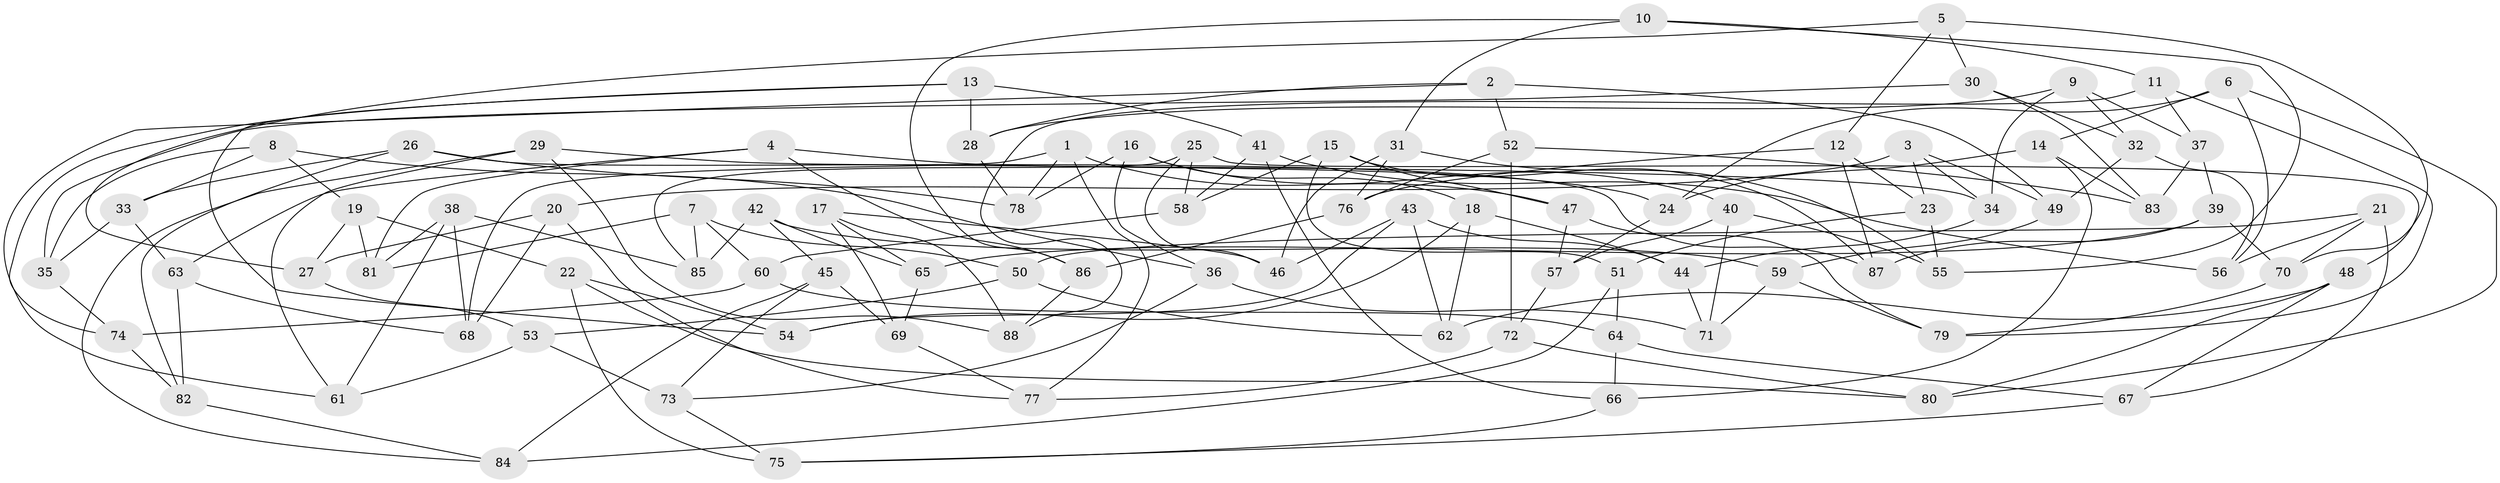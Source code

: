 // coarse degree distribution, {6: 0.5094339622641509, 4: 0.3018867924528302, 5: 0.1509433962264151, 3: 0.03773584905660377}
// Generated by graph-tools (version 1.1) at 2025/24/03/03/25 07:24:30]
// undirected, 88 vertices, 176 edges
graph export_dot {
graph [start="1"]
  node [color=gray90,style=filled];
  1;
  2;
  3;
  4;
  5;
  6;
  7;
  8;
  9;
  10;
  11;
  12;
  13;
  14;
  15;
  16;
  17;
  18;
  19;
  20;
  21;
  22;
  23;
  24;
  25;
  26;
  27;
  28;
  29;
  30;
  31;
  32;
  33;
  34;
  35;
  36;
  37;
  38;
  39;
  40;
  41;
  42;
  43;
  44;
  45;
  46;
  47;
  48;
  49;
  50;
  51;
  52;
  53;
  54;
  55;
  56;
  57;
  58;
  59;
  60;
  61;
  62;
  63;
  64;
  65;
  66;
  67;
  68;
  69;
  70;
  71;
  72;
  73;
  74;
  75;
  76;
  77;
  78;
  79;
  80;
  81;
  82;
  83;
  84;
  85;
  86;
  87;
  88;
  1 -- 47;
  1 -- 77;
  1 -- 78;
  1 -- 68;
  2 -- 28;
  2 -- 61;
  2 -- 52;
  2 -- 49;
  3 -- 23;
  3 -- 20;
  3 -- 34;
  3 -- 49;
  4 -- 63;
  4 -- 86;
  4 -- 24;
  4 -- 81;
  5 -- 12;
  5 -- 70;
  5 -- 30;
  5 -- 27;
  6 -- 56;
  6 -- 14;
  6 -- 24;
  6 -- 80;
  7 -- 60;
  7 -- 81;
  7 -- 85;
  7 -- 50;
  8 -- 19;
  8 -- 36;
  8 -- 35;
  8 -- 33;
  9 -- 37;
  9 -- 32;
  9 -- 28;
  9 -- 34;
  10 -- 11;
  10 -- 31;
  10 -- 55;
  10 -- 86;
  11 -- 88;
  11 -- 79;
  11 -- 37;
  12 -- 23;
  12 -- 76;
  12 -- 87;
  13 -- 74;
  13 -- 28;
  13 -- 54;
  13 -- 41;
  14 -- 83;
  14 -- 66;
  14 -- 24;
  15 -- 51;
  15 -- 87;
  15 -- 58;
  15 -- 47;
  16 -- 18;
  16 -- 40;
  16 -- 36;
  16 -- 78;
  17 -- 69;
  17 -- 46;
  17 -- 65;
  17 -- 88;
  18 -- 54;
  18 -- 44;
  18 -- 62;
  19 -- 81;
  19 -- 27;
  19 -- 22;
  20 -- 68;
  20 -- 27;
  20 -- 77;
  21 -- 50;
  21 -- 56;
  21 -- 70;
  21 -- 67;
  22 -- 54;
  22 -- 80;
  22 -- 75;
  23 -- 51;
  23 -- 55;
  24 -- 57;
  25 -- 58;
  25 -- 46;
  25 -- 85;
  25 -- 48;
  26 -- 78;
  26 -- 87;
  26 -- 82;
  26 -- 33;
  27 -- 53;
  28 -- 78;
  29 -- 84;
  29 -- 88;
  29 -- 61;
  29 -- 34;
  30 -- 35;
  30 -- 83;
  30 -- 32;
  31 -- 55;
  31 -- 46;
  31 -- 76;
  32 -- 56;
  32 -- 49;
  33 -- 35;
  33 -- 63;
  34 -- 44;
  35 -- 74;
  36 -- 73;
  36 -- 71;
  37 -- 39;
  37 -- 83;
  38 -- 61;
  38 -- 68;
  38 -- 81;
  38 -- 85;
  39 -- 87;
  39 -- 65;
  39 -- 70;
  40 -- 55;
  40 -- 57;
  40 -- 71;
  41 -- 66;
  41 -- 56;
  41 -- 58;
  42 -- 45;
  42 -- 65;
  42 -- 59;
  42 -- 85;
  43 -- 54;
  43 -- 46;
  43 -- 62;
  43 -- 44;
  44 -- 71;
  45 -- 84;
  45 -- 73;
  45 -- 69;
  47 -- 57;
  47 -- 79;
  48 -- 62;
  48 -- 80;
  48 -- 67;
  49 -- 59;
  50 -- 62;
  50 -- 53;
  51 -- 84;
  51 -- 64;
  52 -- 76;
  52 -- 83;
  52 -- 72;
  53 -- 73;
  53 -- 61;
  57 -- 72;
  58 -- 60;
  59 -- 79;
  59 -- 71;
  60 -- 74;
  60 -- 64;
  63 -- 82;
  63 -- 68;
  64 -- 66;
  64 -- 67;
  65 -- 69;
  66 -- 75;
  67 -- 75;
  69 -- 77;
  70 -- 79;
  72 -- 77;
  72 -- 80;
  73 -- 75;
  74 -- 82;
  76 -- 86;
  82 -- 84;
  86 -- 88;
}
